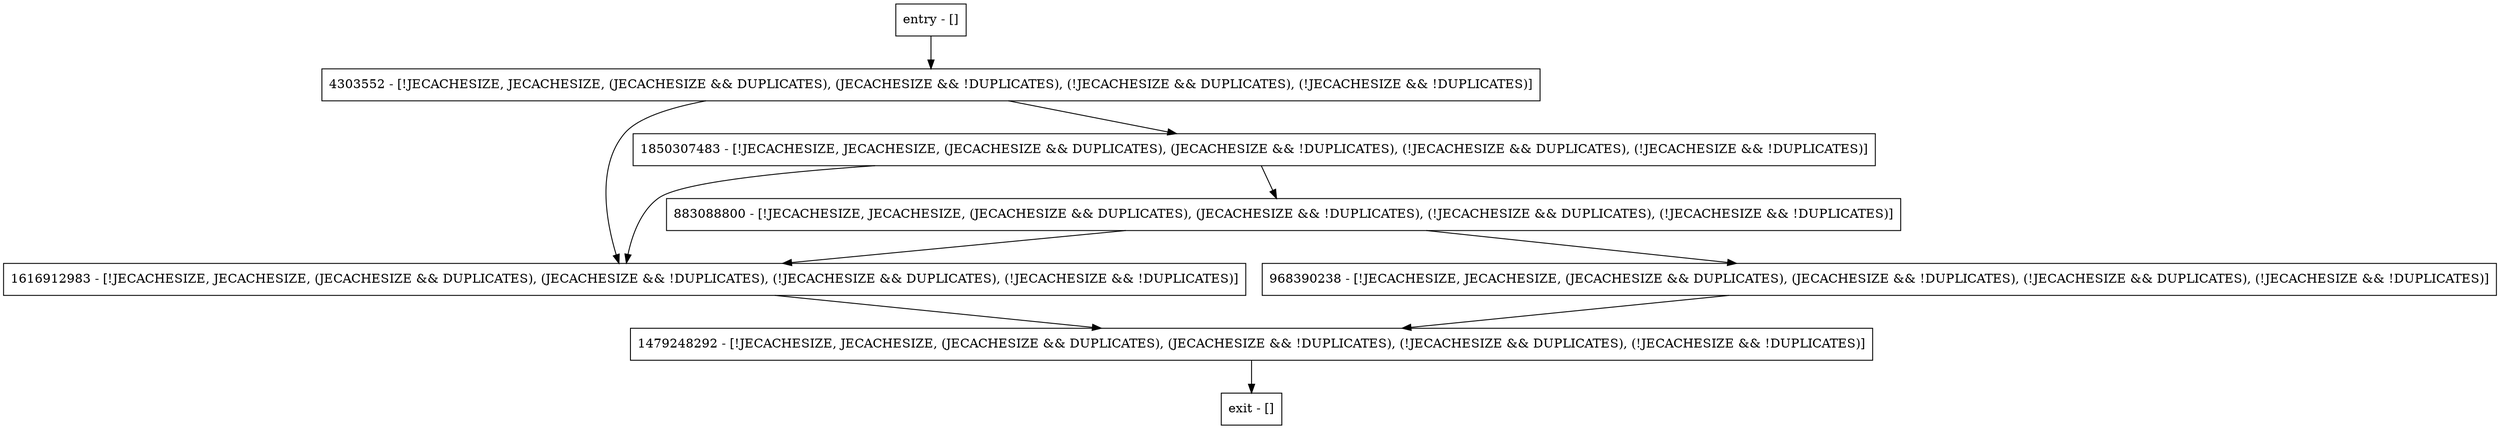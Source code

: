 digraph isLNImmediatelyObsolete {
node [shape=record];
entry [label="entry - []"];
exit [label="exit - []"];
1616912983 [label="1616912983 - [!JECACHESIZE, JECACHESIZE, (JECACHESIZE && DUPLICATES), (JECACHESIZE && !DUPLICATES), (!JECACHESIZE && DUPLICATES), (!JECACHESIZE && !DUPLICATES)]"];
1850307483 [label="1850307483 - [!JECACHESIZE, JECACHESIZE, (JECACHESIZE && DUPLICATES), (JECACHESIZE && !DUPLICATES), (!JECACHESIZE && DUPLICATES), (!JECACHESIZE && !DUPLICATES)]"];
968390238 [label="968390238 - [!JECACHESIZE, JECACHESIZE, (JECACHESIZE && DUPLICATES), (JECACHESIZE && !DUPLICATES), (!JECACHESIZE && DUPLICATES), (!JECACHESIZE && !DUPLICATES)]"];
883088800 [label="883088800 - [!JECACHESIZE, JECACHESIZE, (JECACHESIZE && DUPLICATES), (JECACHESIZE && !DUPLICATES), (!JECACHESIZE && DUPLICATES), (!JECACHESIZE && !DUPLICATES)]"];
4303552 [label="4303552 - [!JECACHESIZE, JECACHESIZE, (JECACHESIZE && DUPLICATES), (JECACHESIZE && !DUPLICATES), (!JECACHESIZE && DUPLICATES), (!JECACHESIZE && !DUPLICATES)]"];
1479248292 [label="1479248292 - [!JECACHESIZE, JECACHESIZE, (JECACHESIZE && DUPLICATES), (JECACHESIZE && !DUPLICATES), (!JECACHESIZE && DUPLICATES), (!JECACHESIZE && !DUPLICATES)]"];
entry;
exit;
entry -> 4303552;
1616912983 -> 1479248292;
1850307483 -> 1616912983;
1850307483 -> 883088800;
968390238 -> 1479248292;
883088800 -> 1616912983;
883088800 -> 968390238;
4303552 -> 1616912983;
4303552 -> 1850307483;
1479248292 -> exit;
}
